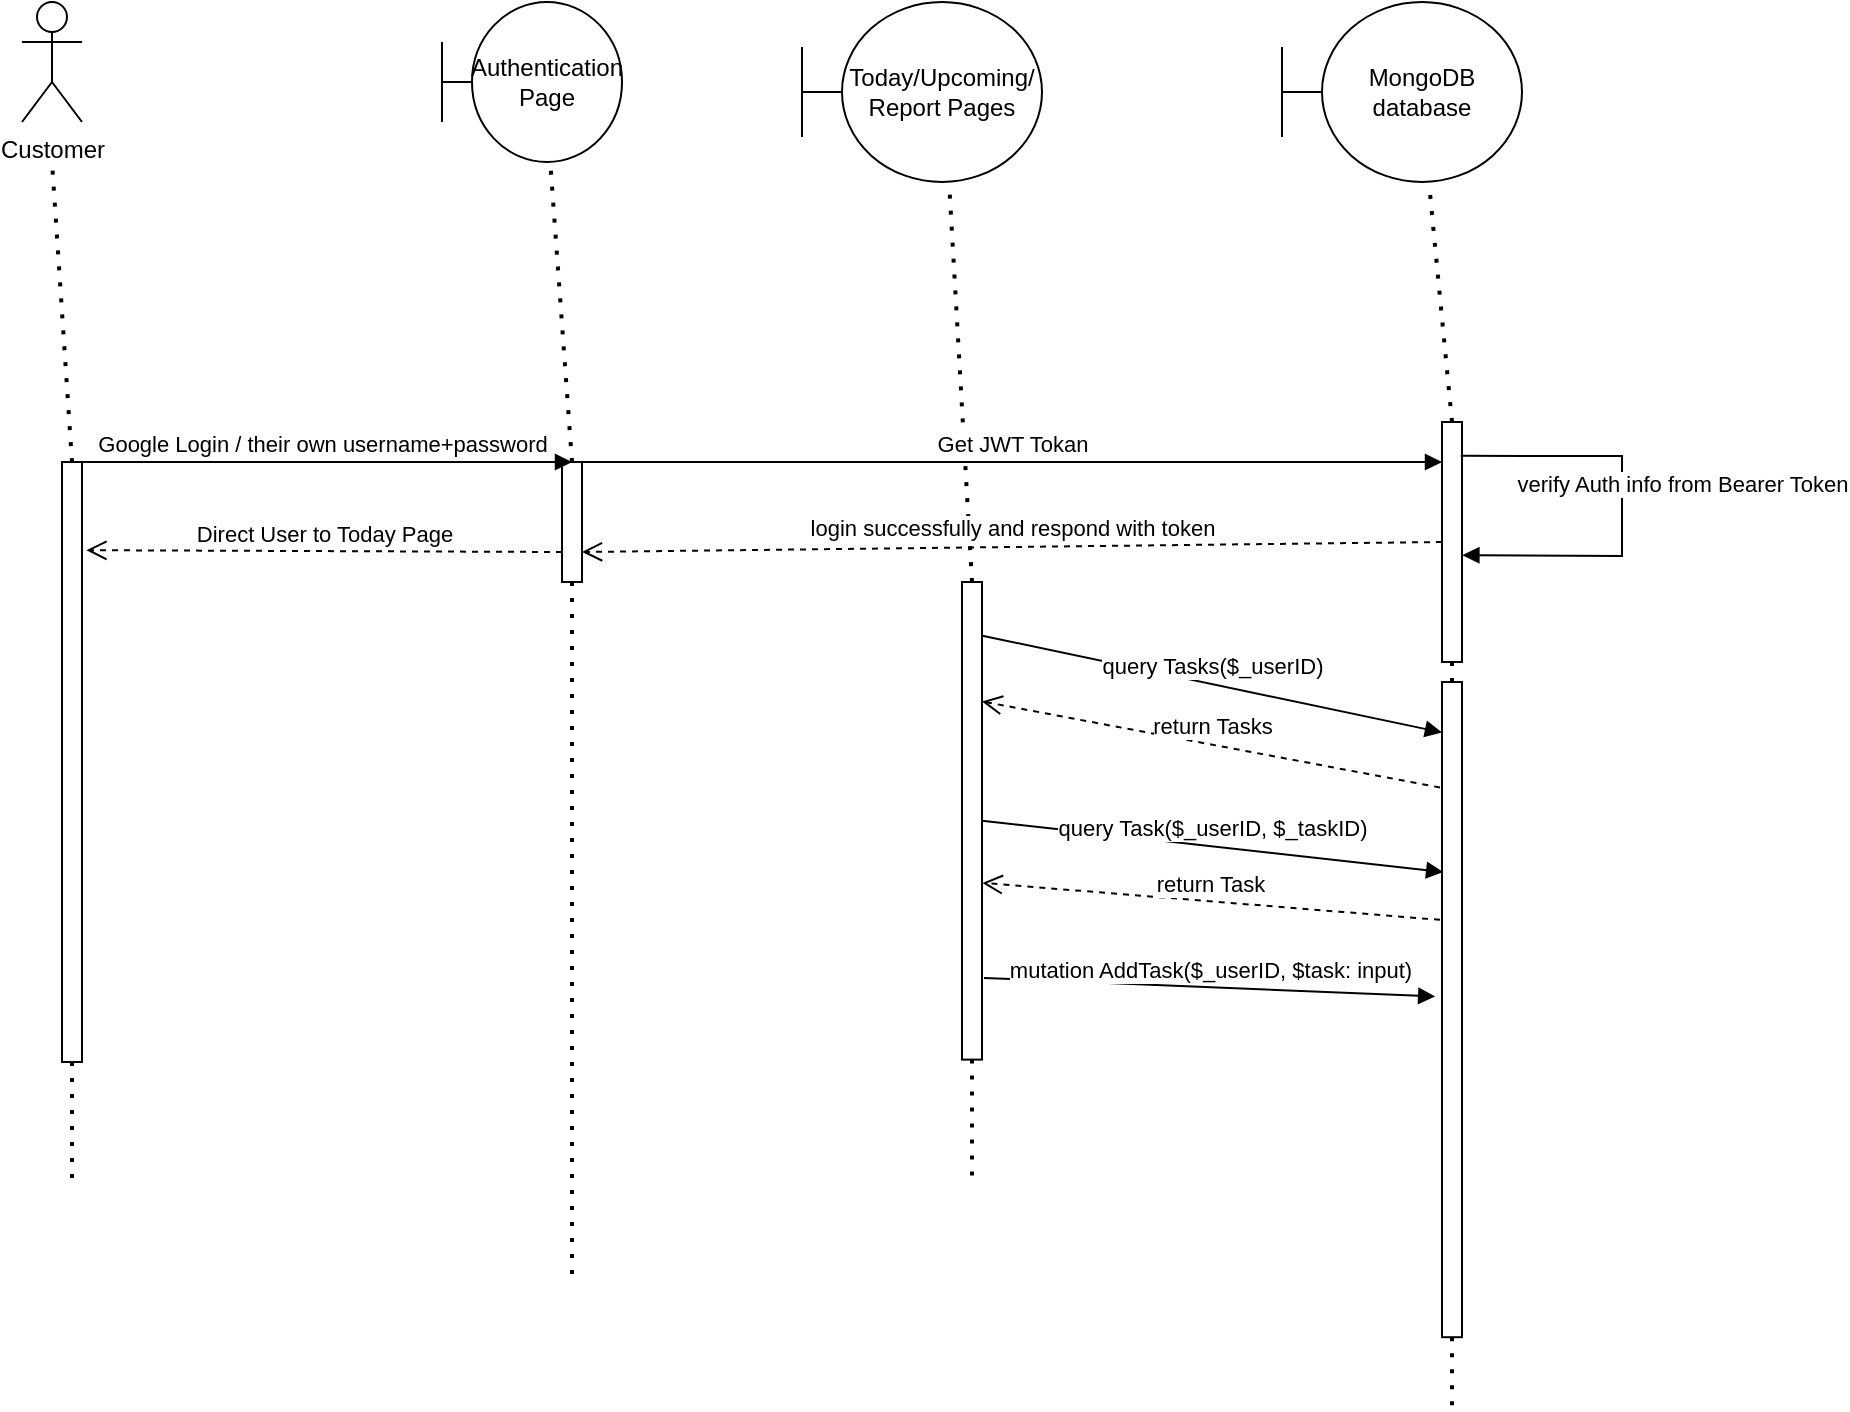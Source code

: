 <mxfile version="15.7.0" type="github">
  <diagram id="IdLpJAudawnrsnd8H30q" name="Page-1">
    <mxGraphModel dx="1888" dy="617" grid="1" gridSize="10" guides="1" tooltips="1" connect="1" arrows="1" fold="1" page="1" pageScale="1" pageWidth="850" pageHeight="1100" math="0" shadow="0">
      <root>
        <mxCell id="0" />
        <mxCell id="1" parent="0" />
        <mxCell id="vC0Zb87hb_vzl7_0k-Lu-1" value="Customer" style="shape=umlActor;verticalLabelPosition=bottom;verticalAlign=top;html=1;outlineConnect=0;" parent="1" vertex="1">
          <mxGeometry x="-70" y="80" width="30" height="60" as="geometry" />
        </mxCell>
        <mxCell id="vC0Zb87hb_vzl7_0k-Lu-2" value="" style="rounded=0;whiteSpace=wrap;html=1;" parent="1" vertex="1">
          <mxGeometry x="-50" y="310" width="10" height="300" as="geometry" />
        </mxCell>
        <mxCell id="vC0Zb87hb_vzl7_0k-Lu-4" value="" style="endArrow=none;dashed=1;html=1;dashPattern=1 3;strokeWidth=2;rounded=0;exitX=0.5;exitY=0;exitDx=0;exitDy=0;" parent="1" source="vC0Zb87hb_vzl7_0k-Lu-2" edge="1">
          <mxGeometry width="50" height="50" relative="1" as="geometry">
            <mxPoint x="20" y="340" as="sourcePoint" />
            <mxPoint x="-55" y="160" as="targetPoint" />
          </mxGeometry>
        </mxCell>
        <mxCell id="vC0Zb87hb_vzl7_0k-Lu-5" value="" style="endArrow=none;dashed=1;html=1;dashPattern=1 3;strokeWidth=2;rounded=0;exitX=0.5;exitY=1;exitDx=0;exitDy=0;" parent="1" source="vC0Zb87hb_vzl7_0k-Lu-2" edge="1">
          <mxGeometry width="50" height="50" relative="1" as="geometry">
            <mxPoint x="-35" y="320" as="sourcePoint" />
            <mxPoint x="-45" y="671.6" as="targetPoint" />
          </mxGeometry>
        </mxCell>
        <mxCell id="vC0Zb87hb_vzl7_0k-Lu-6" value="Authentication Page" style="shape=umlBoundary;whiteSpace=wrap;html=1;" parent="1" vertex="1">
          <mxGeometry x="140" y="80" width="90" height="80" as="geometry" />
        </mxCell>
        <mxCell id="vC0Zb87hb_vzl7_0k-Lu-7" value="" style="rounded=0;whiteSpace=wrap;html=1;" parent="1" vertex="1">
          <mxGeometry x="200" y="310" width="10" height="60" as="geometry" />
        </mxCell>
        <mxCell id="vC0Zb87hb_vzl7_0k-Lu-8" value="" style="endArrow=none;dashed=1;html=1;dashPattern=1 3;strokeWidth=2;rounded=0;exitX=0.5;exitY=0;exitDx=0;exitDy=0;entryX=0.602;entryY=1.01;entryDx=0;entryDy=0;entryPerimeter=0;" parent="1" source="vC0Zb87hb_vzl7_0k-Lu-7" target="vC0Zb87hb_vzl7_0k-Lu-6" edge="1">
          <mxGeometry width="50" height="50" relative="1" as="geometry">
            <mxPoint x="270" y="340" as="sourcePoint" />
            <mxPoint x="195" y="140" as="targetPoint" />
          </mxGeometry>
        </mxCell>
        <mxCell id="vC0Zb87hb_vzl7_0k-Lu-10" value="Google Login / their own username+password" style="html=1;verticalAlign=bottom;endArrow=block;rounded=0;exitX=0.5;exitY=0;exitDx=0;exitDy=0;entryX=0.5;entryY=0;entryDx=0;entryDy=0;" parent="1" source="vC0Zb87hb_vzl7_0k-Lu-2" target="vC0Zb87hb_vzl7_0k-Lu-7" edge="1">
          <mxGeometry width="80" relative="1" as="geometry">
            <mxPoint x="110" y="420" as="sourcePoint" />
            <mxPoint x="190" y="420" as="targetPoint" />
          </mxGeometry>
        </mxCell>
        <mxCell id="vC0Zb87hb_vzl7_0k-Lu-12" value="Today/Upcoming/&lt;br&gt;Report Pages" style="shape=umlBoundary;whiteSpace=wrap;html=1;" parent="1" vertex="1">
          <mxGeometry x="320" y="80" width="120" height="90" as="geometry" />
        </mxCell>
        <mxCell id="vC0Zb87hb_vzl7_0k-Lu-13" value="" style="rounded=0;whiteSpace=wrap;html=1;" parent="1" vertex="1">
          <mxGeometry x="400" y="370" width="10" height="238.8" as="geometry" />
        </mxCell>
        <mxCell id="vC0Zb87hb_vzl7_0k-Lu-14" value="" style="endArrow=none;dashed=1;html=1;dashPattern=1 3;strokeWidth=2;rounded=0;exitX=0.5;exitY=0;exitDx=0;exitDy=0;entryX=0.613;entryY=1.004;entryDx=0;entryDy=0;entryPerimeter=0;" parent="1" source="vC0Zb87hb_vzl7_0k-Lu-13" target="vC0Zb87hb_vzl7_0k-Lu-12" edge="1">
          <mxGeometry width="50" height="50" relative="1" as="geometry">
            <mxPoint x="470" y="338.8" as="sourcePoint" />
            <mxPoint x="394" y="180" as="targetPoint" />
          </mxGeometry>
        </mxCell>
        <mxCell id="vC0Zb87hb_vzl7_0k-Lu-15" value="" style="endArrow=none;dashed=1;html=1;dashPattern=1 3;strokeWidth=2;rounded=0;exitX=0.5;exitY=1;exitDx=0;exitDy=0;" parent="1" source="vC0Zb87hb_vzl7_0k-Lu-13" edge="1">
          <mxGeometry width="50" height="50" relative="1" as="geometry">
            <mxPoint x="415" y="318.8" as="sourcePoint" />
            <mxPoint x="405" y="670.4" as="targetPoint" />
          </mxGeometry>
        </mxCell>
        <mxCell id="vC0Zb87hb_vzl7_0k-Lu-16" value="MongoDB database" style="shape=umlBoundary;whiteSpace=wrap;html=1;" parent="1" vertex="1">
          <mxGeometry x="560" y="80" width="120" height="90" as="geometry" />
        </mxCell>
        <mxCell id="vC0Zb87hb_vzl7_0k-Lu-17" value="" style="rounded=0;whiteSpace=wrap;html=1;" parent="1" vertex="1">
          <mxGeometry x="640" y="290" width="10" height="120" as="geometry" />
        </mxCell>
        <mxCell id="vC0Zb87hb_vzl7_0k-Lu-18" value="" style="endArrow=none;dashed=1;html=1;dashPattern=1 3;strokeWidth=2;rounded=0;exitX=0.5;exitY=0;exitDx=0;exitDy=0;entryX=0.613;entryY=1.013;entryDx=0;entryDy=0;entryPerimeter=0;" parent="1" source="vC0Zb87hb_vzl7_0k-Lu-17" target="vC0Zb87hb_vzl7_0k-Lu-16" edge="1">
          <mxGeometry width="50" height="50" relative="1" as="geometry">
            <mxPoint x="710" y="348.44" as="sourcePoint" />
            <mxPoint x="633.56" y="180" as="targetPoint" />
          </mxGeometry>
        </mxCell>
        <mxCell id="vC0Zb87hb_vzl7_0k-Lu-19" value="" style="endArrow=none;dashed=1;html=1;dashPattern=1 3;strokeWidth=2;rounded=0;exitX=0.5;exitY=1;exitDx=0;exitDy=0;entryX=0.5;entryY=0;entryDx=0;entryDy=0;" parent="1" source="vC0Zb87hb_vzl7_0k-Lu-17" target="vC0Zb87hb_vzl7_0k-Lu-20" edge="1">
          <mxGeometry width="50" height="50" relative="1" as="geometry">
            <mxPoint x="655" y="328.44" as="sourcePoint" />
            <mxPoint x="645" y="530" as="targetPoint" />
          </mxGeometry>
        </mxCell>
        <mxCell id="vC0Zb87hb_vzl7_0k-Lu-20" value="" style="rounded=0;whiteSpace=wrap;html=1;" parent="1" vertex="1">
          <mxGeometry x="640" y="420" width="10" height="327.6" as="geometry" />
        </mxCell>
        <mxCell id="vC0Zb87hb_vzl7_0k-Lu-21" value="" style="endArrow=none;dashed=1;html=1;dashPattern=1 3;strokeWidth=2;rounded=0;entryX=0.5;entryY=1;entryDx=0;entryDy=0;" parent="1" target="vC0Zb87hb_vzl7_0k-Lu-20" edge="1">
          <mxGeometry width="50" height="50" relative="1" as="geometry">
            <mxPoint x="645" y="781.6" as="sourcePoint" />
            <mxPoint x="653.56" y="271.17" as="targetPoint" />
          </mxGeometry>
        </mxCell>
        <mxCell id="vC0Zb87hb_vzl7_0k-Lu-24" value="Direct User to Today Page" style="html=1;verticalAlign=bottom;endArrow=open;dashed=1;endSize=8;rounded=0;exitX=0;exitY=0.75;exitDx=0;exitDy=0;entryX=1.22;entryY=0.147;entryDx=0;entryDy=0;entryPerimeter=0;" parent="1" source="vC0Zb87hb_vzl7_0k-Lu-7" target="vC0Zb87hb_vzl7_0k-Lu-2" edge="1">
          <mxGeometry relative="1" as="geometry">
            <mxPoint x="386.2" y="390.299" as="sourcePoint" />
            <mxPoint x="160" y="390" as="targetPoint" />
          </mxGeometry>
        </mxCell>
        <mxCell id="vC0Zb87hb_vzl7_0k-Lu-25" value="Get JWT Tokan" style="html=1;verticalAlign=bottom;endArrow=block;rounded=0;exitX=1;exitY=0;exitDx=0;exitDy=0;" parent="1" source="vC0Zb87hb_vzl7_0k-Lu-7" edge="1">
          <mxGeometry width="80" relative="1" as="geometry">
            <mxPoint x="270" y="390" as="sourcePoint" />
            <mxPoint x="640" y="310" as="targetPoint" />
          </mxGeometry>
        </mxCell>
        <mxCell id="vC0Zb87hb_vzl7_0k-Lu-27" value="login successfully and respond with token" style="html=1;verticalAlign=bottom;endArrow=open;dashed=1;endSize=8;rounded=0;entryX=1;entryY=0.75;entryDx=0;entryDy=0;exitX=0;exitY=0.5;exitDx=0;exitDy=0;" parent="1" source="vC0Zb87hb_vzl7_0k-Lu-17" target="vC0Zb87hb_vzl7_0k-Lu-7" edge="1">
          <mxGeometry relative="1" as="geometry">
            <mxPoint x="645" y="355" as="sourcePoint" />
            <mxPoint x="420" y="399" as="targetPoint" />
          </mxGeometry>
        </mxCell>
        <mxCell id="vC0Zb87hb_vzl7_0k-Lu-29" value="" style="endArrow=none;dashed=1;html=1;dashPattern=1 3;strokeWidth=2;rounded=0;exitX=0.5;exitY=1;exitDx=0;exitDy=0;" parent="1" source="vC0Zb87hb_vzl7_0k-Lu-7" edge="1">
          <mxGeometry width="50" height="50" relative="1" as="geometry">
            <mxPoint x="205" y="400" as="sourcePoint" />
            <mxPoint x="205" y="720" as="targetPoint" />
          </mxGeometry>
        </mxCell>
        <mxCell id="vC0Zb87hb_vzl7_0k-Lu-30" value="verify Auth info from Bearer Token" style="html=1;verticalAlign=bottom;endArrow=block;rounded=0;exitX=0.94;exitY=0.074;exitDx=0;exitDy=0;exitPerimeter=0;entryX=1.02;entryY=0.291;entryDx=0;entryDy=0;entryPerimeter=0;" parent="1" edge="1">
          <mxGeometry x="-0.015" y="30" width="80" relative="1" as="geometry">
            <mxPoint x="649.4" y="306.931" as="sourcePoint" />
            <mxPoint x="650.2" y="356.581" as="targetPoint" />
            <Array as="points">
              <mxPoint x="730" y="307" />
              <mxPoint x="730" y="357" />
            </Array>
            <mxPoint as="offset" />
          </mxGeometry>
        </mxCell>
        <mxCell id="vC0Zb87hb_vzl7_0k-Lu-32" value="query Tasks($_userID)" style="html=1;verticalAlign=bottom;endArrow=block;rounded=0;exitX=0.96;exitY=0.112;exitDx=0;exitDy=0;exitPerimeter=0;entryX=0;entryY=0.077;entryDx=0;entryDy=0;entryPerimeter=0;" parent="1" source="vC0Zb87hb_vzl7_0k-Lu-13" target="vC0Zb87hb_vzl7_0k-Lu-20" edge="1">
          <mxGeometry width="80" relative="1" as="geometry">
            <mxPoint x="280" y="460" as="sourcePoint" />
            <mxPoint x="645" y="441" as="targetPoint" />
          </mxGeometry>
        </mxCell>
        <mxCell id="vC0Zb87hb_vzl7_0k-Lu-33" value="query Task($_userID, $_taskID)" style="html=1;verticalAlign=bottom;endArrow=block;rounded=0;exitX=1;exitY=0.5;exitDx=0;exitDy=0;entryX=0.06;entryY=0.29;entryDx=0;entryDy=0;entryPerimeter=0;" parent="1" source="vC0Zb87hb_vzl7_0k-Lu-13" target="vC0Zb87hb_vzl7_0k-Lu-20" edge="1">
          <mxGeometry width="80" relative="1" as="geometry">
            <mxPoint x="419.6" y="451.146" as="sourcePoint" />
            <mxPoint x="650" y="455.225" as="targetPoint" />
          </mxGeometry>
        </mxCell>
        <mxCell id="vC0Zb87hb_vzl7_0k-Lu-37" value="return Tasks" style="html=1;verticalAlign=bottom;endArrow=open;dashed=1;endSize=8;rounded=0;exitX=-0.1;exitY=0.161;exitDx=0;exitDy=0;exitPerimeter=0;entryX=1;entryY=0.25;entryDx=0;entryDy=0;" parent="1" source="vC0Zb87hb_vzl7_0k-Lu-20" target="vC0Zb87hb_vzl7_0k-Lu-13" edge="1">
          <mxGeometry relative="1" as="geometry">
            <mxPoint x="690" y="330" as="sourcePoint" />
            <mxPoint x="405" y="473" as="targetPoint" />
          </mxGeometry>
        </mxCell>
        <mxCell id="vC0Zb87hb_vzl7_0k-Lu-38" value="return Task" style="html=1;verticalAlign=bottom;endArrow=open;dashed=1;endSize=8;rounded=0;exitX=-0.1;exitY=0.363;exitDx=0;exitDy=0;exitPerimeter=0;entryX=1.02;entryY=0.63;entryDx=0;entryDy=0;entryPerimeter=0;" parent="1" source="vC0Zb87hb_vzl7_0k-Lu-20" target="vC0Zb87hb_vzl7_0k-Lu-13" edge="1">
          <mxGeometry relative="1" as="geometry">
            <mxPoint x="649" y="482.744" as="sourcePoint" />
            <mxPoint x="420" y="477.2" as="targetPoint" />
          </mxGeometry>
        </mxCell>
        <mxCell id="vC0Zb87hb_vzl7_0k-Lu-39" value="mutation AddTask($_userID, $task: input)" style="html=1;verticalAlign=bottom;endArrow=block;rounded=0;exitX=1.1;exitY=0.829;exitDx=0;exitDy=0;entryX=-0.34;entryY=0.48;entryDx=0;entryDy=0;entryPerimeter=0;exitPerimeter=0;" parent="1" source="vC0Zb87hb_vzl7_0k-Lu-13" target="vC0Zb87hb_vzl7_0k-Lu-20" edge="1">
          <mxGeometry width="80" relative="1" as="geometry">
            <mxPoint x="420" y="524.4" as="sourcePoint" />
            <mxPoint x="650.6" y="525.004" as="targetPoint" />
          </mxGeometry>
        </mxCell>
      </root>
    </mxGraphModel>
  </diagram>
</mxfile>
